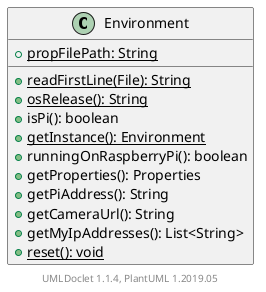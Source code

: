 @startuml

    class Environment [[Environment.html]] {
        {static} +propFilePath: String
        {static} +readFirstLine(File): String
        {static} +osRelease(): String
        +isPi(): boolean
        {static} +getInstance(): Environment
        +runningOnRaspberryPi(): boolean
        +getProperties(): Properties
        +getPiAddress(): String
        +getCameraUrl(): String
        +getMyIpAddresses(): List<String>
        {static} +reset(): void
    }


    center footer UMLDoclet 1.1.4, PlantUML 1.2019.05
@enduml

